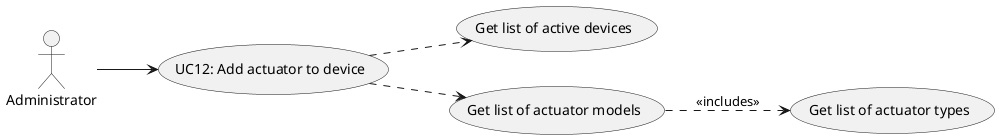 @startuml
'https://plantuml.com/use-case-diagram

left to right direction

Actor Administrator as admin

usecase "UC12: Add actuator to device" as UC12
usecase "Get list of active devices" as UC100
usecase "Get list of actuator types" as UC101
usecase "Get list of actuator models" as UC102

UC102 --> UC101 #line.dashed : <<includes>>
UC12 --> UC100 #line.dashed
UC12 --> UC102 #line.dashed

admin --> UC12

@enduml